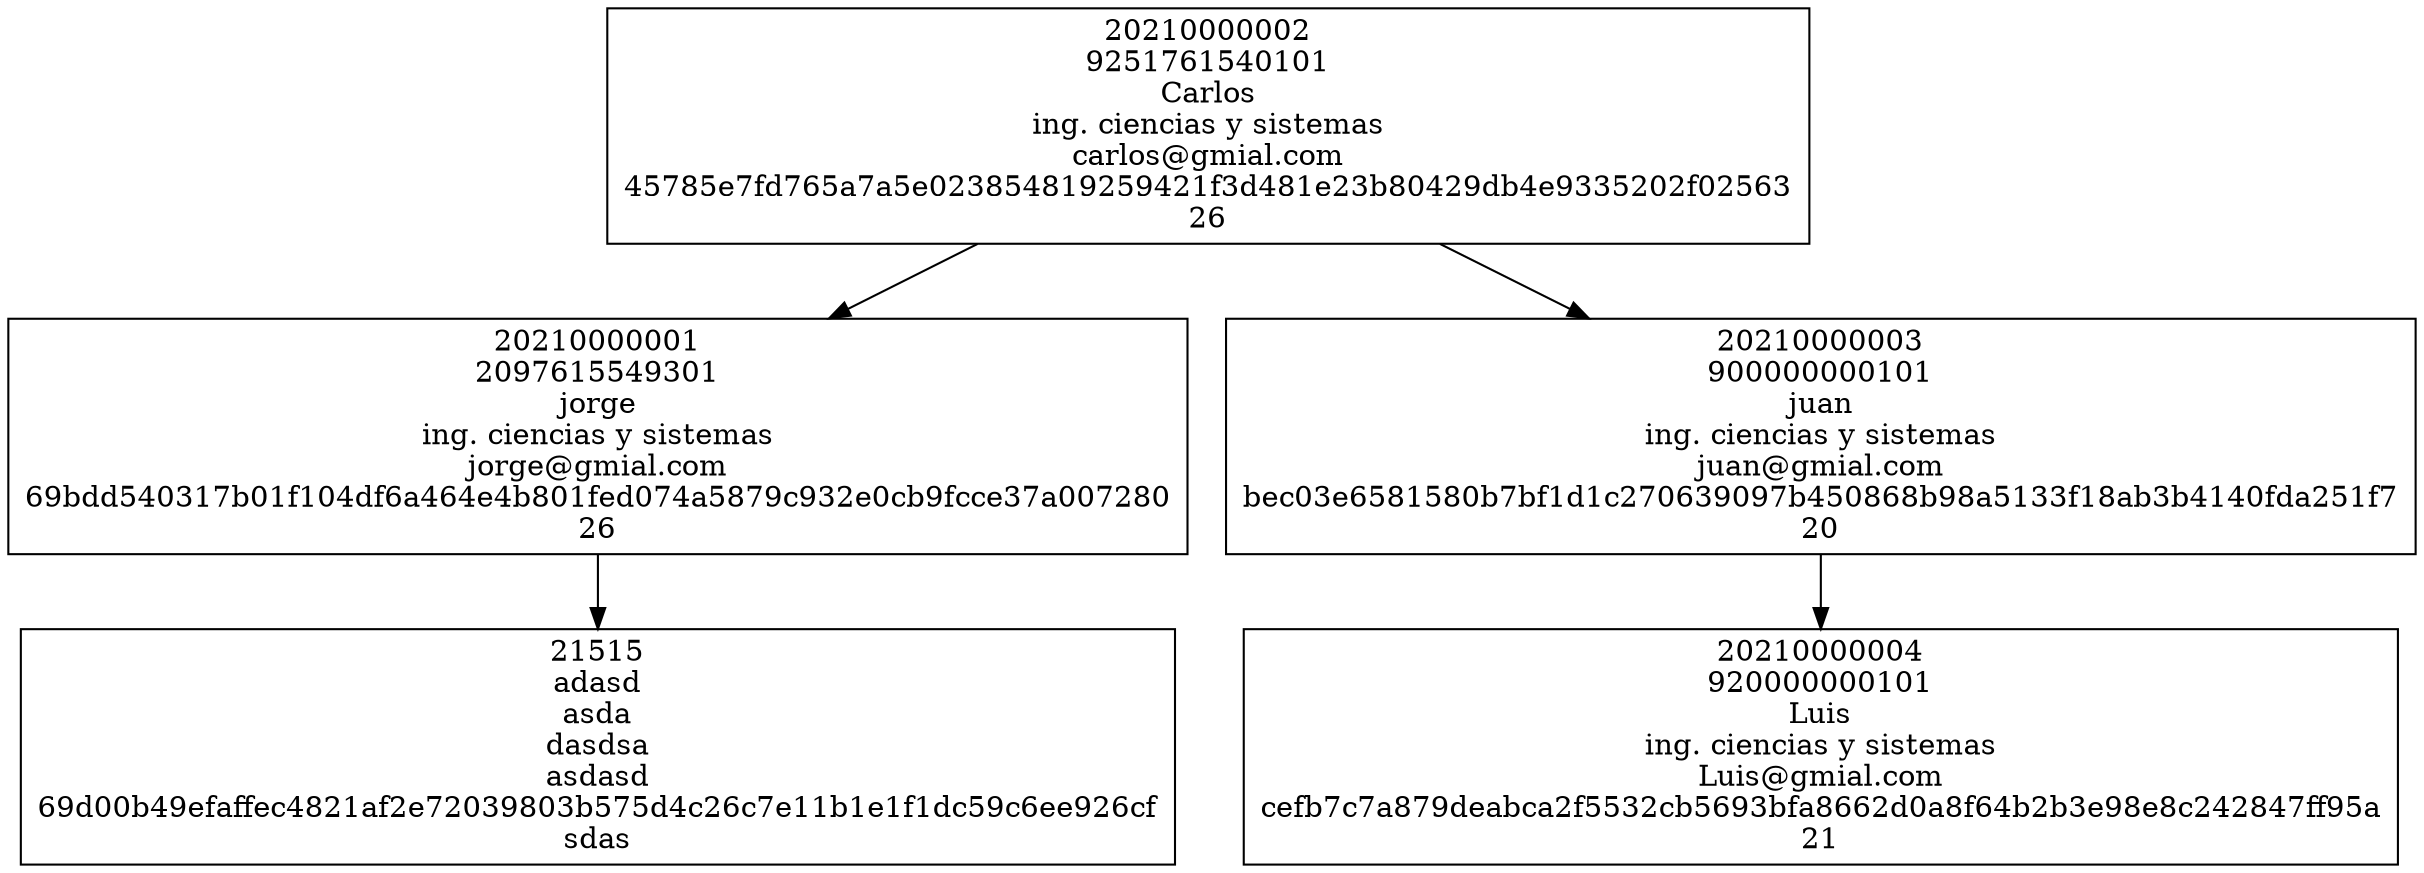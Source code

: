 digraph arbol {
node[shape = "box"]
n20210000002[label= "20210000002
9251761540101
Carlos
ing. ciencias y sistemas
carlos@gmial.com
45785e7fd765a7a5e023854819259421f3d481e23b80429db4e9335202f02563
26"];
n20210000001[label= "20210000001
2097615549301
jorge
ing. ciencias y sistemas
jorge@gmial.com
69bdd540317b01f104df6a464e4b801fed074a5879c932e0cb9fcce37a007280
26"];
n21515[label= "21515
adasd
asda
dasdsa
asdasd
69d00b49efaffec4821af2e72039803b575d4c26c7e11b1e1f1dc59c6ee926cf
sdas"];
n20210000003[label= "20210000003
900000000101
juan
ing. ciencias y sistemas
juan@gmial.com
bec03e6581580b7bf1d1c270639097b450868b98a5133f18ab3b4140fda251f7
20"];
n20210000004[label= "20210000004
920000000101
Luis
ing. ciencias y sistemas
Luis@gmial.com
cefb7c7a879deabca2f5532cb5693bfa8662d0a8f64b2b3e98e8c242847ff95a
21"];

n20210000002 -> n20210000001
n20210000002 -> n20210000003
n20210000001 -> n21515
n20210000003 -> n20210000004
}
